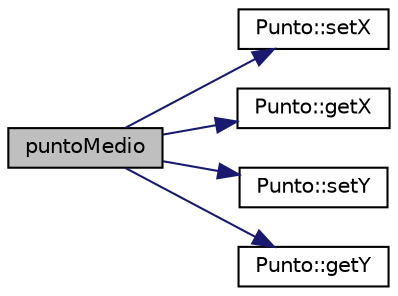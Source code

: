 digraph "puntoMedio"
{
  edge [fontname="Helvetica",fontsize="10",labelfontname="Helvetica",labelfontsize="10"];
  node [fontname="Helvetica",fontsize="10",shape=record];
  rankdir="LR";
  Node1 [label="puntoMedio",height=0.2,width=0.4,color="black", fillcolor="grey75", style="filled", fontcolor="black"];
  Node1 -> Node2 [color="midnightblue",fontsize="10",style="solid",fontname="Helvetica"];
  Node2 [label="Punto::setX",height=0.2,width=0.4,color="black", fillcolor="white", style="filled",URL="$classPunto.html#a51ae6616f828bb2b4111bc8ace49dbca",tooltip="Asigna el valor nuevoX a la coordenada x del punto. "];
  Node1 -> Node3 [color="midnightblue",fontsize="10",style="solid",fontname="Helvetica"];
  Node3 [label="Punto::getX",height=0.2,width=0.4,color="black", fillcolor="white", style="filled",URL="$classPunto.html#aa218292fec9bad5ec6d71d4bd9173d9d",tooltip="Devuelve la coordenada x del punto. "];
  Node1 -> Node4 [color="midnightblue",fontsize="10",style="solid",fontname="Helvetica"];
  Node4 [label="Punto::setY",height=0.2,width=0.4,color="black", fillcolor="white", style="filled",URL="$classPunto.html#a6a0f8adb5946f31a7867a06f54d97462",tooltip="Asigna el valor nuevoY a la coordenada y del punto. "];
  Node1 -> Node5 [color="midnightblue",fontsize="10",style="solid",fontname="Helvetica"];
  Node5 [label="Punto::getY",height=0.2,width=0.4,color="black", fillcolor="white", style="filled",URL="$classPunto.html#a214978b8bbae48ca5927f2e56fb3bd22",tooltip="Devuelve la coordenada y del punto. "];
}
